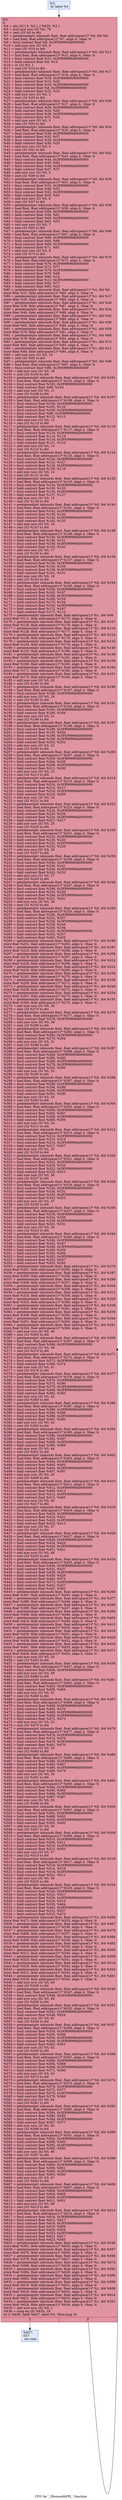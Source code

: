 digraph "CFG for '_Z6smoothPfS_' function" {
	label="CFG for '_Z6smoothPfS_' function";

	Node0x5f5e370 [shape=record,color="#3d50c3ff", style=filled, fillcolor="#b9d0f970",label="{%2:\l  br label %3\l}"];
	Node0x5f5e370 -> Node0x5f5e400;
	Node0x5f5e400 [shape=record,color="#b70d28ff", style=filled, fillcolor="#b70d2870",label="{%3:\l3:                                                \l  %4 = phi i32 [ 0, %2 ], [ %635, %3 ]\l  %5 = mul nuw nsw i32 %4, 70\l  %6 = zext i32 %5 to i64\l  %7 = getelementptr inbounds float, float addrspace(1)* %0, i64 %6\l  %8 = load float, float addrspace(1)* %7, align 4, !tbaa !4\l  %9 = fmul contract float %8, 0x3FE99999A0000000\l  %10 = add nuw nsw i32 %5, 9\l  %11 = zext i32 %10 to i64\l  %12 = getelementptr inbounds float, float addrspace(1)* %0, i64 %11\l  %13 = load float, float addrspace(1)* %12, align 4, !tbaa !4\l  %14 = fmul contract float %13, 0x3FB99999A0000000\l  %15 = fadd contract float %9, %14\l  %16 = or i32 %5, 1\l  %17 = zext i32 %16 to i64\l  %18 = getelementptr inbounds float, float addrspace(1)* %0, i64 %17\l  %19 = load float, float addrspace(1)* %18, align 4, !tbaa !4\l  %20 = fmul contract float %19, 0x3FB99999A0000000\l  %21 = fadd contract float %15, %20\l  %22 = fmul contract float %19, 0x3FE99999A0000000\l  %23 = fmul contract float %8, 0x3FB99999A0000000\l  %24 = fadd contract float %22, %23\l  %25 = add nuw nsw i32 %5, 2\l  %26 = zext i32 %25 to i64\l  %27 = getelementptr inbounds float, float addrspace(1)* %0, i64 %26\l  %28 = load float, float addrspace(1)* %27, align 4, !tbaa !4\l  %29 = fmul contract float %28, 0x3FB99999A0000000\l  %30 = fadd contract float %24, %29\l  %31 = fmul contract float %28, 0x3FE99999A0000000\l  %32 = fadd contract float %31, %20\l  %33 = add nuw nsw i32 %5, 3\l  %34 = zext i32 %33 to i64\l  %35 = getelementptr inbounds float, float addrspace(1)* %0, i64 %34\l  %36 = load float, float addrspace(1)* %35, align 4, !tbaa !4\l  %37 = fmul contract float %36, 0x3FB99999A0000000\l  %38 = fadd contract float %32, %37\l  %39 = fmul contract float %36, 0x3FE99999A0000000\l  %40 = fadd contract float %39, %29\l  %41 = add nuw nsw i32 %5, 4\l  %42 = zext i32 %41 to i64\l  %43 = getelementptr inbounds float, float addrspace(1)* %0, i64 %42\l  %44 = load float, float addrspace(1)* %43, align 4, !tbaa !4\l  %45 = fmul contract float %44, 0x3FB99999A0000000\l  %46 = fadd contract float %40, %45\l  %47 = fmul contract float %44, 0x3FE99999A0000000\l  %48 = fadd contract float %47, %37\l  %49 = add nuw nsw i32 %5, 5\l  %50 = zext i32 %49 to i64\l  %51 = getelementptr inbounds float, float addrspace(1)* %0, i64 %50\l  %52 = load float, float addrspace(1)* %51, align 4, !tbaa !4\l  %53 = fmul contract float %52, 0x3FB99999A0000000\l  %54 = fadd contract float %48, %53\l  %55 = fmul contract float %52, 0x3FE99999A0000000\l  %56 = fadd contract float %55, %45\l  %57 = add nuw nsw i32 %5, 6\l  %58 = zext i32 %57 to i64\l  %59 = getelementptr inbounds float, float addrspace(1)* %0, i64 %58\l  %60 = load float, float addrspace(1)* %59, align 4, !tbaa !4\l  %61 = fmul contract float %60, 0x3FB99999A0000000\l  %62 = fadd contract float %56, %61\l  %63 = fmul contract float %60, 0x3FE99999A0000000\l  %64 = fadd contract float %63, %53\l  %65 = add nuw nsw i32 %5, 7\l  %66 = zext i32 %65 to i64\l  %67 = getelementptr inbounds float, float addrspace(1)* %0, i64 %66\l  %68 = load float, float addrspace(1)* %67, align 4, !tbaa !4\l  %69 = fmul contract float %68, 0x3FB99999A0000000\l  %70 = fadd contract float %64, %69\l  %71 = fmul contract float %68, 0x3FE99999A0000000\l  %72 = fadd contract float %71, %61\l  %73 = add nuw nsw i32 %5, 8\l  %74 = zext i32 %73 to i64\l  %75 = getelementptr inbounds float, float addrspace(1)* %0, i64 %74\l  %76 = load float, float addrspace(1)* %75, align 4, !tbaa !4\l  %77 = fmul contract float %76, 0x3FB99999A0000000\l  %78 = fadd contract float %72, %77\l  %79 = fmul contract float %76, 0x3FE99999A0000000\l  %80 = fadd contract float %79, %69\l  %81 = fadd contract float %80, %14\l  %82 = fmul contract float %13, 0x3FE99999A0000000\l  %83 = fadd contract float %82, %77\l  %84 = fadd contract float %83, %23\l  %85 = getelementptr inbounds float, float addrspace(1)* %1, i64 %6\l  store float %21, float addrspace(1)* %85, align 4, !tbaa !4\l  %86 = getelementptr inbounds float, float addrspace(1)* %1, i64 %17\l  store float %30, float addrspace(1)* %86, align 4, !tbaa !4\l  %87 = getelementptr inbounds float, float addrspace(1)* %1, i64 %26\l  store float %38, float addrspace(1)* %87, align 4, !tbaa !4\l  %88 = getelementptr inbounds float, float addrspace(1)* %1, i64 %34\l  store float %46, float addrspace(1)* %88, align 4, !tbaa !4\l  %89 = getelementptr inbounds float, float addrspace(1)* %1, i64 %42\l  store float %54, float addrspace(1)* %89, align 4, !tbaa !4\l  %90 = getelementptr inbounds float, float addrspace(1)* %1, i64 %50\l  store float %62, float addrspace(1)* %90, align 4, !tbaa !4\l  %91 = getelementptr inbounds float, float addrspace(1)* %1, i64 %58\l  store float %70, float addrspace(1)* %91, align 4, !tbaa !4\l  %92 = getelementptr inbounds float, float addrspace(1)* %1, i64 %66\l  store float %78, float addrspace(1)* %92, align 4, !tbaa !4\l  %93 = getelementptr inbounds float, float addrspace(1)* %1, i64 %74\l  store float %81, float addrspace(1)* %93, align 4, !tbaa !4\l  %94 = getelementptr inbounds float, float addrspace(1)* %1, i64 %11\l  store float %84, float addrspace(1)* %94, align 4, !tbaa !4\l  %95 = add nuw nsw i32 %5, 10\l  %96 = zext i32 %95 to i64\l  %97 = getelementptr inbounds float, float addrspace(1)* %0, i64 %96\l  %98 = load float, float addrspace(1)* %97, align 4, !tbaa !4\l  %99 = fmul contract float %98, 0x3FE99999A0000000\l  %100 = add nuw nsw i32 %5, 19\l  %101 = zext i32 %100 to i64\l  %102 = getelementptr inbounds float, float addrspace(1)* %0, i64 %101\l  %103 = load float, float addrspace(1)* %102, align 4, !tbaa !4\l  %104 = fmul contract float %103, 0x3FB99999A0000000\l  %105 = fadd contract float %99, %104\l  %106 = add nuw nsw i32 %5, 11\l  %107 = zext i32 %106 to i64\l  %108 = getelementptr inbounds float, float addrspace(1)* %0, i64 %107\l  %109 = load float, float addrspace(1)* %108, align 4, !tbaa !4\l  %110 = fmul contract float %109, 0x3FB99999A0000000\l  %111 = fadd contract float %105, %110\l  %112 = fmul contract float %109, 0x3FE99999A0000000\l  %113 = fmul contract float %98, 0x3FB99999A0000000\l  %114 = fadd contract float %112, %113\l  %115 = add nuw nsw i32 %5, 12\l  %116 = zext i32 %115 to i64\l  %117 = getelementptr inbounds float, float addrspace(1)* %0, i64 %116\l  %118 = load float, float addrspace(1)* %117, align 4, !tbaa !4\l  %119 = fmul contract float %118, 0x3FB99999A0000000\l  %120 = fadd contract float %114, %119\l  %121 = fmul contract float %118, 0x3FE99999A0000000\l  %122 = fadd contract float %121, %110\l  %123 = add nuw nsw i32 %5, 13\l  %124 = zext i32 %123 to i64\l  %125 = getelementptr inbounds float, float addrspace(1)* %0, i64 %124\l  %126 = load float, float addrspace(1)* %125, align 4, !tbaa !4\l  %127 = fmul contract float %126, 0x3FB99999A0000000\l  %128 = fadd contract float %122, %127\l  %129 = fmul contract float %126, 0x3FE99999A0000000\l  %130 = fadd contract float %129, %119\l  %131 = add nuw nsw i32 %5, 14\l  %132 = zext i32 %131 to i64\l  %133 = getelementptr inbounds float, float addrspace(1)* %0, i64 %132\l  %134 = load float, float addrspace(1)* %133, align 4, !tbaa !4\l  %135 = fmul contract float %134, 0x3FB99999A0000000\l  %136 = fadd contract float %130, %135\l  %137 = fmul contract float %134, 0x3FE99999A0000000\l  %138 = fadd contract float %137, %127\l  %139 = add nuw nsw i32 %5, 15\l  %140 = zext i32 %139 to i64\l  %141 = getelementptr inbounds float, float addrspace(1)* %0, i64 %140\l  %142 = load float, float addrspace(1)* %141, align 4, !tbaa !4\l  %143 = fmul contract float %142, 0x3FB99999A0000000\l  %144 = fadd contract float %138, %143\l  %145 = fmul contract float %142, 0x3FE99999A0000000\l  %146 = fadd contract float %145, %135\l  %147 = add nuw nsw i32 %5, 16\l  %148 = zext i32 %147 to i64\l  %149 = getelementptr inbounds float, float addrspace(1)* %0, i64 %148\l  %150 = load float, float addrspace(1)* %149, align 4, !tbaa !4\l  %151 = fmul contract float %150, 0x3FB99999A0000000\l  %152 = fadd contract float %146, %151\l  %153 = fmul contract float %150, 0x3FE99999A0000000\l  %154 = fadd contract float %153, %143\l  %155 = add nuw nsw i32 %5, 17\l  %156 = zext i32 %155 to i64\l  %157 = getelementptr inbounds float, float addrspace(1)* %0, i64 %156\l  %158 = load float, float addrspace(1)* %157, align 4, !tbaa !4\l  %159 = fmul contract float %158, 0x3FB99999A0000000\l  %160 = fadd contract float %154, %159\l  %161 = fmul contract float %158, 0x3FE99999A0000000\l  %162 = fadd contract float %161, %151\l  %163 = add nuw nsw i32 %5, 18\l  %164 = zext i32 %163 to i64\l  %165 = getelementptr inbounds float, float addrspace(1)* %0, i64 %164\l  %166 = load float, float addrspace(1)* %165, align 4, !tbaa !4\l  %167 = fmul contract float %166, 0x3FB99999A0000000\l  %168 = fadd contract float %162, %167\l  %169 = fmul contract float %166, 0x3FE99999A0000000\l  %170 = fadd contract float %169, %159\l  %171 = fadd contract float %170, %104\l  %172 = fmul contract float %103, 0x3FE99999A0000000\l  %173 = fadd contract float %172, %167\l  %174 = fadd contract float %173, %113\l  %175 = getelementptr inbounds float, float addrspace(1)* %1, i64 %96\l  store float %111, float addrspace(1)* %175, align 4, !tbaa !4\l  %176 = getelementptr inbounds float, float addrspace(1)* %1, i64 %107\l  store float %120, float addrspace(1)* %176, align 4, !tbaa !4\l  %177 = getelementptr inbounds float, float addrspace(1)* %1, i64 %116\l  store float %128, float addrspace(1)* %177, align 4, !tbaa !4\l  %178 = getelementptr inbounds float, float addrspace(1)* %1, i64 %124\l  store float %136, float addrspace(1)* %178, align 4, !tbaa !4\l  %179 = getelementptr inbounds float, float addrspace(1)* %1, i64 %132\l  store float %144, float addrspace(1)* %179, align 4, !tbaa !4\l  %180 = getelementptr inbounds float, float addrspace(1)* %1, i64 %140\l  store float %152, float addrspace(1)* %180, align 4, !tbaa !4\l  %181 = getelementptr inbounds float, float addrspace(1)* %1, i64 %148\l  store float %160, float addrspace(1)* %181, align 4, !tbaa !4\l  %182 = getelementptr inbounds float, float addrspace(1)* %1, i64 %156\l  store float %168, float addrspace(1)* %182, align 4, !tbaa !4\l  %183 = getelementptr inbounds float, float addrspace(1)* %1, i64 %164\l  store float %171, float addrspace(1)* %183, align 4, !tbaa !4\l  %184 = getelementptr inbounds float, float addrspace(1)* %1, i64 %101\l  store float %174, float addrspace(1)* %184, align 4, !tbaa !4\l  %185 = add nuw nsw i32 %5, 20\l  %186 = zext i32 %185 to i64\l  %187 = getelementptr inbounds float, float addrspace(1)* %0, i64 %186\l  %188 = load float, float addrspace(1)* %187, align 4, !tbaa !4\l  %189 = fmul contract float %188, 0x3FE99999A0000000\l  %190 = add nuw nsw i32 %5, 29\l  %191 = zext i32 %190 to i64\l  %192 = getelementptr inbounds float, float addrspace(1)* %0, i64 %191\l  %193 = load float, float addrspace(1)* %192, align 4, !tbaa !4\l  %194 = fmul contract float %193, 0x3FB99999A0000000\l  %195 = fadd contract float %189, %194\l  %196 = add nuw nsw i32 %5, 21\l  %197 = zext i32 %196 to i64\l  %198 = getelementptr inbounds float, float addrspace(1)* %0, i64 %197\l  %199 = load float, float addrspace(1)* %198, align 4, !tbaa !4\l  %200 = fmul contract float %199, 0x3FB99999A0000000\l  %201 = fadd contract float %195, %200\l  %202 = fmul contract float %199, 0x3FE99999A0000000\l  %203 = fmul contract float %188, 0x3FB99999A0000000\l  %204 = fadd contract float %202, %203\l  %205 = add nuw nsw i32 %5, 22\l  %206 = zext i32 %205 to i64\l  %207 = getelementptr inbounds float, float addrspace(1)* %0, i64 %206\l  %208 = load float, float addrspace(1)* %207, align 4, !tbaa !4\l  %209 = fmul contract float %208, 0x3FB99999A0000000\l  %210 = fadd contract float %204, %209\l  %211 = fmul contract float %208, 0x3FE99999A0000000\l  %212 = fadd contract float %211, %200\l  %213 = add nuw nsw i32 %5, 23\l  %214 = zext i32 %213 to i64\l  %215 = getelementptr inbounds float, float addrspace(1)* %0, i64 %214\l  %216 = load float, float addrspace(1)* %215, align 4, !tbaa !4\l  %217 = fmul contract float %216, 0x3FB99999A0000000\l  %218 = fadd contract float %212, %217\l  %219 = fmul contract float %216, 0x3FE99999A0000000\l  %220 = fadd contract float %219, %209\l  %221 = add nuw nsw i32 %5, 24\l  %222 = zext i32 %221 to i64\l  %223 = getelementptr inbounds float, float addrspace(1)* %0, i64 %222\l  %224 = load float, float addrspace(1)* %223, align 4, !tbaa !4\l  %225 = fmul contract float %224, 0x3FB99999A0000000\l  %226 = fadd contract float %220, %225\l  %227 = fmul contract float %224, 0x3FE99999A0000000\l  %228 = fadd contract float %227, %217\l  %229 = add nuw nsw i32 %5, 25\l  %230 = zext i32 %229 to i64\l  %231 = getelementptr inbounds float, float addrspace(1)* %0, i64 %230\l  %232 = load float, float addrspace(1)* %231, align 4, !tbaa !4\l  %233 = fmul contract float %232, 0x3FB99999A0000000\l  %234 = fadd contract float %228, %233\l  %235 = fmul contract float %232, 0x3FE99999A0000000\l  %236 = fadd contract float %235, %225\l  %237 = add nuw nsw i32 %5, 26\l  %238 = zext i32 %237 to i64\l  %239 = getelementptr inbounds float, float addrspace(1)* %0, i64 %238\l  %240 = load float, float addrspace(1)* %239, align 4, !tbaa !4\l  %241 = fmul contract float %240, 0x3FB99999A0000000\l  %242 = fadd contract float %236, %241\l  %243 = fmul contract float %240, 0x3FE99999A0000000\l  %244 = fadd contract float %243, %233\l  %245 = add nuw nsw i32 %5, 27\l  %246 = zext i32 %245 to i64\l  %247 = getelementptr inbounds float, float addrspace(1)* %0, i64 %246\l  %248 = load float, float addrspace(1)* %247, align 4, !tbaa !4\l  %249 = fmul contract float %248, 0x3FB99999A0000000\l  %250 = fadd contract float %244, %249\l  %251 = fmul contract float %248, 0x3FE99999A0000000\l  %252 = fadd contract float %251, %241\l  %253 = add nuw nsw i32 %5, 28\l  %254 = zext i32 %253 to i64\l  %255 = getelementptr inbounds float, float addrspace(1)* %0, i64 %254\l  %256 = load float, float addrspace(1)* %255, align 4, !tbaa !4\l  %257 = fmul contract float %256, 0x3FB99999A0000000\l  %258 = fadd contract float %252, %257\l  %259 = fmul contract float %256, 0x3FE99999A0000000\l  %260 = fadd contract float %259, %249\l  %261 = fadd contract float %260, %194\l  %262 = fmul contract float %193, 0x3FE99999A0000000\l  %263 = fadd contract float %262, %257\l  %264 = fadd contract float %263, %203\l  %265 = getelementptr inbounds float, float addrspace(1)* %1, i64 %186\l  store float %201, float addrspace(1)* %265, align 4, !tbaa !4\l  %266 = getelementptr inbounds float, float addrspace(1)* %1, i64 %197\l  store float %210, float addrspace(1)* %266, align 4, !tbaa !4\l  %267 = getelementptr inbounds float, float addrspace(1)* %1, i64 %206\l  store float %218, float addrspace(1)* %267, align 4, !tbaa !4\l  %268 = getelementptr inbounds float, float addrspace(1)* %1, i64 %214\l  store float %226, float addrspace(1)* %268, align 4, !tbaa !4\l  %269 = getelementptr inbounds float, float addrspace(1)* %1, i64 %222\l  store float %234, float addrspace(1)* %269, align 4, !tbaa !4\l  %270 = getelementptr inbounds float, float addrspace(1)* %1, i64 %230\l  store float %242, float addrspace(1)* %270, align 4, !tbaa !4\l  %271 = getelementptr inbounds float, float addrspace(1)* %1, i64 %238\l  store float %250, float addrspace(1)* %271, align 4, !tbaa !4\l  %272 = getelementptr inbounds float, float addrspace(1)* %1, i64 %246\l  store float %258, float addrspace(1)* %272, align 4, !tbaa !4\l  %273 = getelementptr inbounds float, float addrspace(1)* %1, i64 %254\l  store float %261, float addrspace(1)* %273, align 4, !tbaa !4\l  %274 = getelementptr inbounds float, float addrspace(1)* %1, i64 %191\l  store float %264, float addrspace(1)* %274, align 4, !tbaa !4\l  %275 = add nuw nsw i32 %5, 30\l  %276 = zext i32 %275 to i64\l  %277 = getelementptr inbounds float, float addrspace(1)* %0, i64 %276\l  %278 = load float, float addrspace(1)* %277, align 4, !tbaa !4\l  %279 = fmul contract float %278, 0x3FE99999A0000000\l  %280 = add nuw nsw i32 %5, 39\l  %281 = zext i32 %280 to i64\l  %282 = getelementptr inbounds float, float addrspace(1)* %0, i64 %281\l  %283 = load float, float addrspace(1)* %282, align 4, !tbaa !4\l  %284 = fmul contract float %283, 0x3FB99999A0000000\l  %285 = fadd contract float %279, %284\l  %286 = add nuw nsw i32 %5, 31\l  %287 = zext i32 %286 to i64\l  %288 = getelementptr inbounds float, float addrspace(1)* %0, i64 %287\l  %289 = load float, float addrspace(1)* %288, align 4, !tbaa !4\l  %290 = fmul contract float %289, 0x3FB99999A0000000\l  %291 = fadd contract float %285, %290\l  %292 = fmul contract float %289, 0x3FE99999A0000000\l  %293 = fmul contract float %278, 0x3FB99999A0000000\l  %294 = fadd contract float %292, %293\l  %295 = add nuw nsw i32 %5, 32\l  %296 = zext i32 %295 to i64\l  %297 = getelementptr inbounds float, float addrspace(1)* %0, i64 %296\l  %298 = load float, float addrspace(1)* %297, align 4, !tbaa !4\l  %299 = fmul contract float %298, 0x3FB99999A0000000\l  %300 = fadd contract float %294, %299\l  %301 = fmul contract float %298, 0x3FE99999A0000000\l  %302 = fadd contract float %301, %290\l  %303 = add nuw nsw i32 %5, 33\l  %304 = zext i32 %303 to i64\l  %305 = getelementptr inbounds float, float addrspace(1)* %0, i64 %304\l  %306 = load float, float addrspace(1)* %305, align 4, !tbaa !4\l  %307 = fmul contract float %306, 0x3FB99999A0000000\l  %308 = fadd contract float %302, %307\l  %309 = fmul contract float %306, 0x3FE99999A0000000\l  %310 = fadd contract float %309, %299\l  %311 = add nuw nsw i32 %5, 34\l  %312 = zext i32 %311 to i64\l  %313 = getelementptr inbounds float, float addrspace(1)* %0, i64 %312\l  %314 = load float, float addrspace(1)* %313, align 4, !tbaa !4\l  %315 = fmul contract float %314, 0x3FB99999A0000000\l  %316 = fadd contract float %310, %315\l  %317 = fmul contract float %314, 0x3FE99999A0000000\l  %318 = fadd contract float %317, %307\l  %319 = add nuw nsw i32 %5, 35\l  %320 = zext i32 %319 to i64\l  %321 = getelementptr inbounds float, float addrspace(1)* %0, i64 %320\l  %322 = load float, float addrspace(1)* %321, align 4, !tbaa !4\l  %323 = fmul contract float %322, 0x3FB99999A0000000\l  %324 = fadd contract float %318, %323\l  %325 = fmul contract float %322, 0x3FE99999A0000000\l  %326 = fadd contract float %325, %315\l  %327 = add nuw nsw i32 %5, 36\l  %328 = zext i32 %327 to i64\l  %329 = getelementptr inbounds float, float addrspace(1)* %0, i64 %328\l  %330 = load float, float addrspace(1)* %329, align 4, !tbaa !4\l  %331 = fmul contract float %330, 0x3FB99999A0000000\l  %332 = fadd contract float %326, %331\l  %333 = fmul contract float %330, 0x3FE99999A0000000\l  %334 = fadd contract float %333, %323\l  %335 = add nuw nsw i32 %5, 37\l  %336 = zext i32 %335 to i64\l  %337 = getelementptr inbounds float, float addrspace(1)* %0, i64 %336\l  %338 = load float, float addrspace(1)* %337, align 4, !tbaa !4\l  %339 = fmul contract float %338, 0x3FB99999A0000000\l  %340 = fadd contract float %334, %339\l  %341 = fmul contract float %338, 0x3FE99999A0000000\l  %342 = fadd contract float %341, %331\l  %343 = add nuw nsw i32 %5, 38\l  %344 = zext i32 %343 to i64\l  %345 = getelementptr inbounds float, float addrspace(1)* %0, i64 %344\l  %346 = load float, float addrspace(1)* %345, align 4, !tbaa !4\l  %347 = fmul contract float %346, 0x3FB99999A0000000\l  %348 = fadd contract float %342, %347\l  %349 = fmul contract float %346, 0x3FE99999A0000000\l  %350 = fadd contract float %349, %339\l  %351 = fadd contract float %350, %284\l  %352 = fmul contract float %283, 0x3FE99999A0000000\l  %353 = fadd contract float %352, %347\l  %354 = fadd contract float %353, %293\l  %355 = getelementptr inbounds float, float addrspace(1)* %1, i64 %276\l  store float %291, float addrspace(1)* %355, align 4, !tbaa !4\l  %356 = getelementptr inbounds float, float addrspace(1)* %1, i64 %287\l  store float %300, float addrspace(1)* %356, align 4, !tbaa !4\l  %357 = getelementptr inbounds float, float addrspace(1)* %1, i64 %296\l  store float %308, float addrspace(1)* %357, align 4, !tbaa !4\l  %358 = getelementptr inbounds float, float addrspace(1)* %1, i64 %304\l  store float %316, float addrspace(1)* %358, align 4, !tbaa !4\l  %359 = getelementptr inbounds float, float addrspace(1)* %1, i64 %312\l  store float %324, float addrspace(1)* %359, align 4, !tbaa !4\l  %360 = getelementptr inbounds float, float addrspace(1)* %1, i64 %320\l  store float %332, float addrspace(1)* %360, align 4, !tbaa !4\l  %361 = getelementptr inbounds float, float addrspace(1)* %1, i64 %328\l  store float %340, float addrspace(1)* %361, align 4, !tbaa !4\l  %362 = getelementptr inbounds float, float addrspace(1)* %1, i64 %336\l  store float %348, float addrspace(1)* %362, align 4, !tbaa !4\l  %363 = getelementptr inbounds float, float addrspace(1)* %1, i64 %344\l  store float %351, float addrspace(1)* %363, align 4, !tbaa !4\l  %364 = getelementptr inbounds float, float addrspace(1)* %1, i64 %281\l  store float %354, float addrspace(1)* %364, align 4, !tbaa !4\l  %365 = add nuw nsw i32 %5, 40\l  %366 = zext i32 %365 to i64\l  %367 = getelementptr inbounds float, float addrspace(1)* %0, i64 %366\l  %368 = load float, float addrspace(1)* %367, align 4, !tbaa !4\l  %369 = fmul contract float %368, 0x3FE99999A0000000\l  %370 = add nuw nsw i32 %5, 49\l  %371 = zext i32 %370 to i64\l  %372 = getelementptr inbounds float, float addrspace(1)* %0, i64 %371\l  %373 = load float, float addrspace(1)* %372, align 4, !tbaa !4\l  %374 = fmul contract float %373, 0x3FB99999A0000000\l  %375 = fadd contract float %369, %374\l  %376 = add nuw nsw i32 %5, 41\l  %377 = zext i32 %376 to i64\l  %378 = getelementptr inbounds float, float addrspace(1)* %0, i64 %377\l  %379 = load float, float addrspace(1)* %378, align 4, !tbaa !4\l  %380 = fmul contract float %379, 0x3FB99999A0000000\l  %381 = fadd contract float %375, %380\l  %382 = fmul contract float %379, 0x3FE99999A0000000\l  %383 = fmul contract float %368, 0x3FB99999A0000000\l  %384 = fadd contract float %382, %383\l  %385 = add nuw nsw i32 %5, 42\l  %386 = zext i32 %385 to i64\l  %387 = getelementptr inbounds float, float addrspace(1)* %0, i64 %386\l  %388 = load float, float addrspace(1)* %387, align 4, !tbaa !4\l  %389 = fmul contract float %388, 0x3FB99999A0000000\l  %390 = fadd contract float %384, %389\l  %391 = fmul contract float %388, 0x3FE99999A0000000\l  %392 = fadd contract float %391, %380\l  %393 = add nuw nsw i32 %5, 43\l  %394 = zext i32 %393 to i64\l  %395 = getelementptr inbounds float, float addrspace(1)* %0, i64 %394\l  %396 = load float, float addrspace(1)* %395, align 4, !tbaa !4\l  %397 = fmul contract float %396, 0x3FB99999A0000000\l  %398 = fadd contract float %392, %397\l  %399 = fmul contract float %396, 0x3FE99999A0000000\l  %400 = fadd contract float %399, %389\l  %401 = add nuw nsw i32 %5, 44\l  %402 = zext i32 %401 to i64\l  %403 = getelementptr inbounds float, float addrspace(1)* %0, i64 %402\l  %404 = load float, float addrspace(1)* %403, align 4, !tbaa !4\l  %405 = fmul contract float %404, 0x3FB99999A0000000\l  %406 = fadd contract float %400, %405\l  %407 = fmul contract float %404, 0x3FE99999A0000000\l  %408 = fadd contract float %407, %397\l  %409 = add nuw nsw i32 %5, 45\l  %410 = zext i32 %409 to i64\l  %411 = getelementptr inbounds float, float addrspace(1)* %0, i64 %410\l  %412 = load float, float addrspace(1)* %411, align 4, !tbaa !4\l  %413 = fmul contract float %412, 0x3FB99999A0000000\l  %414 = fadd contract float %408, %413\l  %415 = fmul contract float %412, 0x3FE99999A0000000\l  %416 = fadd contract float %415, %405\l  %417 = add nuw nsw i32 %5, 46\l  %418 = zext i32 %417 to i64\l  %419 = getelementptr inbounds float, float addrspace(1)* %0, i64 %418\l  %420 = load float, float addrspace(1)* %419, align 4, !tbaa !4\l  %421 = fmul contract float %420, 0x3FB99999A0000000\l  %422 = fadd contract float %416, %421\l  %423 = fmul contract float %420, 0x3FE99999A0000000\l  %424 = fadd contract float %423, %413\l  %425 = add nuw nsw i32 %5, 47\l  %426 = zext i32 %425 to i64\l  %427 = getelementptr inbounds float, float addrspace(1)* %0, i64 %426\l  %428 = load float, float addrspace(1)* %427, align 4, !tbaa !4\l  %429 = fmul contract float %428, 0x3FB99999A0000000\l  %430 = fadd contract float %424, %429\l  %431 = fmul contract float %428, 0x3FE99999A0000000\l  %432 = fadd contract float %431, %421\l  %433 = add nuw nsw i32 %5, 48\l  %434 = zext i32 %433 to i64\l  %435 = getelementptr inbounds float, float addrspace(1)* %0, i64 %434\l  %436 = load float, float addrspace(1)* %435, align 4, !tbaa !4\l  %437 = fmul contract float %436, 0x3FB99999A0000000\l  %438 = fadd contract float %432, %437\l  %439 = fmul contract float %436, 0x3FE99999A0000000\l  %440 = fadd contract float %439, %429\l  %441 = fadd contract float %440, %374\l  %442 = fmul contract float %373, 0x3FE99999A0000000\l  %443 = fadd contract float %442, %437\l  %444 = fadd contract float %443, %383\l  %445 = getelementptr inbounds float, float addrspace(1)* %1, i64 %366\l  store float %381, float addrspace(1)* %445, align 4, !tbaa !4\l  %446 = getelementptr inbounds float, float addrspace(1)* %1, i64 %377\l  store float %390, float addrspace(1)* %446, align 4, !tbaa !4\l  %447 = getelementptr inbounds float, float addrspace(1)* %1, i64 %386\l  store float %398, float addrspace(1)* %447, align 4, !tbaa !4\l  %448 = getelementptr inbounds float, float addrspace(1)* %1, i64 %394\l  store float %406, float addrspace(1)* %448, align 4, !tbaa !4\l  %449 = getelementptr inbounds float, float addrspace(1)* %1, i64 %402\l  store float %414, float addrspace(1)* %449, align 4, !tbaa !4\l  %450 = getelementptr inbounds float, float addrspace(1)* %1, i64 %410\l  store float %422, float addrspace(1)* %450, align 4, !tbaa !4\l  %451 = getelementptr inbounds float, float addrspace(1)* %1, i64 %418\l  store float %430, float addrspace(1)* %451, align 4, !tbaa !4\l  %452 = getelementptr inbounds float, float addrspace(1)* %1, i64 %426\l  store float %438, float addrspace(1)* %452, align 4, !tbaa !4\l  %453 = getelementptr inbounds float, float addrspace(1)* %1, i64 %434\l  store float %441, float addrspace(1)* %453, align 4, !tbaa !4\l  %454 = getelementptr inbounds float, float addrspace(1)* %1, i64 %371\l  store float %444, float addrspace(1)* %454, align 4, !tbaa !4\l  %455 = add nuw nsw i32 %5, 50\l  %456 = zext i32 %455 to i64\l  %457 = getelementptr inbounds float, float addrspace(1)* %0, i64 %456\l  %458 = load float, float addrspace(1)* %457, align 4, !tbaa !4\l  %459 = fmul contract float %458, 0x3FE99999A0000000\l  %460 = add nuw nsw i32 %5, 59\l  %461 = zext i32 %460 to i64\l  %462 = getelementptr inbounds float, float addrspace(1)* %0, i64 %461\l  %463 = load float, float addrspace(1)* %462, align 4, !tbaa !4\l  %464 = fmul contract float %463, 0x3FB99999A0000000\l  %465 = fadd contract float %459, %464\l  %466 = add nuw nsw i32 %5, 51\l  %467 = zext i32 %466 to i64\l  %468 = getelementptr inbounds float, float addrspace(1)* %0, i64 %467\l  %469 = load float, float addrspace(1)* %468, align 4, !tbaa !4\l  %470 = fmul contract float %469, 0x3FB99999A0000000\l  %471 = fadd contract float %465, %470\l  %472 = fmul contract float %469, 0x3FE99999A0000000\l  %473 = fmul contract float %458, 0x3FB99999A0000000\l  %474 = fadd contract float %472, %473\l  %475 = add nuw nsw i32 %5, 52\l  %476 = zext i32 %475 to i64\l  %477 = getelementptr inbounds float, float addrspace(1)* %0, i64 %476\l  %478 = load float, float addrspace(1)* %477, align 4, !tbaa !4\l  %479 = fmul contract float %478, 0x3FB99999A0000000\l  %480 = fadd contract float %474, %479\l  %481 = fmul contract float %478, 0x3FE99999A0000000\l  %482 = fadd contract float %481, %470\l  %483 = add nuw nsw i32 %5, 53\l  %484 = zext i32 %483 to i64\l  %485 = getelementptr inbounds float, float addrspace(1)* %0, i64 %484\l  %486 = load float, float addrspace(1)* %485, align 4, !tbaa !4\l  %487 = fmul contract float %486, 0x3FB99999A0000000\l  %488 = fadd contract float %482, %487\l  %489 = fmul contract float %486, 0x3FE99999A0000000\l  %490 = fadd contract float %489, %479\l  %491 = add nuw nsw i32 %5, 54\l  %492 = zext i32 %491 to i64\l  %493 = getelementptr inbounds float, float addrspace(1)* %0, i64 %492\l  %494 = load float, float addrspace(1)* %493, align 4, !tbaa !4\l  %495 = fmul contract float %494, 0x3FB99999A0000000\l  %496 = fadd contract float %490, %495\l  %497 = fmul contract float %494, 0x3FE99999A0000000\l  %498 = fadd contract float %497, %487\l  %499 = add nuw nsw i32 %5, 55\l  %500 = zext i32 %499 to i64\l  %501 = getelementptr inbounds float, float addrspace(1)* %0, i64 %500\l  %502 = load float, float addrspace(1)* %501, align 4, !tbaa !4\l  %503 = fmul contract float %502, 0x3FB99999A0000000\l  %504 = fadd contract float %498, %503\l  %505 = fmul contract float %502, 0x3FE99999A0000000\l  %506 = fadd contract float %505, %495\l  %507 = add nuw nsw i32 %5, 56\l  %508 = zext i32 %507 to i64\l  %509 = getelementptr inbounds float, float addrspace(1)* %0, i64 %508\l  %510 = load float, float addrspace(1)* %509, align 4, !tbaa !4\l  %511 = fmul contract float %510, 0x3FB99999A0000000\l  %512 = fadd contract float %506, %511\l  %513 = fmul contract float %510, 0x3FE99999A0000000\l  %514 = fadd contract float %513, %503\l  %515 = add nuw nsw i32 %5, 57\l  %516 = zext i32 %515 to i64\l  %517 = getelementptr inbounds float, float addrspace(1)* %0, i64 %516\l  %518 = load float, float addrspace(1)* %517, align 4, !tbaa !4\l  %519 = fmul contract float %518, 0x3FB99999A0000000\l  %520 = fadd contract float %514, %519\l  %521 = fmul contract float %518, 0x3FE99999A0000000\l  %522 = fadd contract float %521, %511\l  %523 = add nuw nsw i32 %5, 58\l  %524 = zext i32 %523 to i64\l  %525 = getelementptr inbounds float, float addrspace(1)* %0, i64 %524\l  %526 = load float, float addrspace(1)* %525, align 4, !tbaa !4\l  %527 = fmul contract float %526, 0x3FB99999A0000000\l  %528 = fadd contract float %522, %527\l  %529 = fmul contract float %526, 0x3FE99999A0000000\l  %530 = fadd contract float %529, %519\l  %531 = fadd contract float %530, %464\l  %532 = fmul contract float %463, 0x3FE99999A0000000\l  %533 = fadd contract float %532, %527\l  %534 = fadd contract float %533, %473\l  %535 = getelementptr inbounds float, float addrspace(1)* %1, i64 %456\l  store float %471, float addrspace(1)* %535, align 4, !tbaa !4\l  %536 = getelementptr inbounds float, float addrspace(1)* %1, i64 %467\l  store float %480, float addrspace(1)* %536, align 4, !tbaa !4\l  %537 = getelementptr inbounds float, float addrspace(1)* %1, i64 %476\l  store float %488, float addrspace(1)* %537, align 4, !tbaa !4\l  %538 = getelementptr inbounds float, float addrspace(1)* %1, i64 %484\l  store float %496, float addrspace(1)* %538, align 4, !tbaa !4\l  %539 = getelementptr inbounds float, float addrspace(1)* %1, i64 %492\l  store float %504, float addrspace(1)* %539, align 4, !tbaa !4\l  %540 = getelementptr inbounds float, float addrspace(1)* %1, i64 %500\l  store float %512, float addrspace(1)* %540, align 4, !tbaa !4\l  %541 = getelementptr inbounds float, float addrspace(1)* %1, i64 %508\l  store float %520, float addrspace(1)* %541, align 4, !tbaa !4\l  %542 = getelementptr inbounds float, float addrspace(1)* %1, i64 %516\l  store float %528, float addrspace(1)* %542, align 4, !tbaa !4\l  %543 = getelementptr inbounds float, float addrspace(1)* %1, i64 %524\l  store float %531, float addrspace(1)* %543, align 4, !tbaa !4\l  %544 = getelementptr inbounds float, float addrspace(1)* %1, i64 %461\l  store float %534, float addrspace(1)* %544, align 4, !tbaa !4\l  %545 = add nuw nsw i32 %5, 60\l  %546 = zext i32 %545 to i64\l  %547 = getelementptr inbounds float, float addrspace(1)* %0, i64 %546\l  %548 = load float, float addrspace(1)* %547, align 4, !tbaa !4\l  %549 = fmul contract float %548, 0x3FE99999A0000000\l  %550 = add nuw nsw i32 %5, 69\l  %551 = zext i32 %550 to i64\l  %552 = getelementptr inbounds float, float addrspace(1)* %0, i64 %551\l  %553 = load float, float addrspace(1)* %552, align 4, !tbaa !4\l  %554 = fmul contract float %553, 0x3FB99999A0000000\l  %555 = fadd contract float %549, %554\l  %556 = add nuw nsw i32 %5, 61\l  %557 = zext i32 %556 to i64\l  %558 = getelementptr inbounds float, float addrspace(1)* %0, i64 %557\l  %559 = load float, float addrspace(1)* %558, align 4, !tbaa !4\l  %560 = fmul contract float %559, 0x3FB99999A0000000\l  %561 = fadd contract float %555, %560\l  %562 = fmul contract float %559, 0x3FE99999A0000000\l  %563 = fmul contract float %548, 0x3FB99999A0000000\l  %564 = fadd contract float %562, %563\l  %565 = add nuw nsw i32 %5, 62\l  %566 = zext i32 %565 to i64\l  %567 = getelementptr inbounds float, float addrspace(1)* %0, i64 %566\l  %568 = load float, float addrspace(1)* %567, align 4, !tbaa !4\l  %569 = fmul contract float %568, 0x3FB99999A0000000\l  %570 = fadd contract float %564, %569\l  %571 = fmul contract float %568, 0x3FE99999A0000000\l  %572 = fadd contract float %571, %560\l  %573 = add nuw nsw i32 %5, 63\l  %574 = zext i32 %573 to i64\l  %575 = getelementptr inbounds float, float addrspace(1)* %0, i64 %574\l  %576 = load float, float addrspace(1)* %575, align 4, !tbaa !4\l  %577 = fmul contract float %576, 0x3FB99999A0000000\l  %578 = fadd contract float %572, %577\l  %579 = fmul contract float %576, 0x3FE99999A0000000\l  %580 = fadd contract float %579, %569\l  %581 = add nuw nsw i32 %5, 64\l  %582 = zext i32 %581 to i64\l  %583 = getelementptr inbounds float, float addrspace(1)* %0, i64 %582\l  %584 = load float, float addrspace(1)* %583, align 4, !tbaa !4\l  %585 = fmul contract float %584, 0x3FB99999A0000000\l  %586 = fadd contract float %580, %585\l  %587 = fmul contract float %584, 0x3FE99999A0000000\l  %588 = fadd contract float %587, %577\l  %589 = add nuw nsw i32 %5, 65\l  %590 = zext i32 %589 to i64\l  %591 = getelementptr inbounds float, float addrspace(1)* %0, i64 %590\l  %592 = load float, float addrspace(1)* %591, align 4, !tbaa !4\l  %593 = fmul contract float %592, 0x3FB99999A0000000\l  %594 = fadd contract float %588, %593\l  %595 = fmul contract float %592, 0x3FE99999A0000000\l  %596 = fadd contract float %595, %585\l  %597 = add nuw nsw i32 %5, 66\l  %598 = zext i32 %597 to i64\l  %599 = getelementptr inbounds float, float addrspace(1)* %0, i64 %598\l  %600 = load float, float addrspace(1)* %599, align 4, !tbaa !4\l  %601 = fmul contract float %600, 0x3FB99999A0000000\l  %602 = fadd contract float %596, %601\l  %603 = fmul contract float %600, 0x3FE99999A0000000\l  %604 = fadd contract float %603, %593\l  %605 = add nuw nsw i32 %5, 67\l  %606 = zext i32 %605 to i64\l  %607 = getelementptr inbounds float, float addrspace(1)* %0, i64 %606\l  %608 = load float, float addrspace(1)* %607, align 4, !tbaa !4\l  %609 = fmul contract float %608, 0x3FB99999A0000000\l  %610 = fadd contract float %604, %609\l  %611 = fmul contract float %608, 0x3FE99999A0000000\l  %612 = fadd contract float %611, %601\l  %613 = add nuw nsw i32 %5, 68\l  %614 = zext i32 %613 to i64\l  %615 = getelementptr inbounds float, float addrspace(1)* %0, i64 %614\l  %616 = load float, float addrspace(1)* %615, align 4, !tbaa !4\l  %617 = fmul contract float %616, 0x3FB99999A0000000\l  %618 = fadd contract float %612, %617\l  %619 = fmul contract float %616, 0x3FE99999A0000000\l  %620 = fadd contract float %619, %609\l  %621 = fadd contract float %620, %554\l  %622 = fmul contract float %553, 0x3FE99999A0000000\l  %623 = fadd contract float %622, %617\l  %624 = fadd contract float %623, %563\l  %625 = getelementptr inbounds float, float addrspace(1)* %1, i64 %546\l  store float %561, float addrspace(1)* %625, align 4, !tbaa !4\l  %626 = getelementptr inbounds float, float addrspace(1)* %1, i64 %557\l  store float %570, float addrspace(1)* %626, align 4, !tbaa !4\l  %627 = getelementptr inbounds float, float addrspace(1)* %1, i64 %566\l  store float %578, float addrspace(1)* %627, align 4, !tbaa !4\l  %628 = getelementptr inbounds float, float addrspace(1)* %1, i64 %574\l  store float %586, float addrspace(1)* %628, align 4, !tbaa !4\l  %629 = getelementptr inbounds float, float addrspace(1)* %1, i64 %582\l  store float %594, float addrspace(1)* %629, align 4, !tbaa !4\l  %630 = getelementptr inbounds float, float addrspace(1)* %1, i64 %590\l  store float %602, float addrspace(1)* %630, align 4, !tbaa !4\l  %631 = getelementptr inbounds float, float addrspace(1)* %1, i64 %598\l  store float %610, float addrspace(1)* %631, align 4, !tbaa !4\l  %632 = getelementptr inbounds float, float addrspace(1)* %1, i64 %606\l  store float %618, float addrspace(1)* %632, align 4, !tbaa !4\l  %633 = getelementptr inbounds float, float addrspace(1)* %1, i64 %614\l  store float %621, float addrspace(1)* %633, align 4, !tbaa !4\l  %634 = getelementptr inbounds float, float addrspace(1)* %1, i64 %551\l  store float %624, float addrspace(1)* %634, align 4, !tbaa !4\l  %635 = add nuw nsw i32 %4, 1\l  %636 = icmp eq i32 %635, 18\l  br i1 %636, label %637, label %3, !llvm.loop !8\l|{<s0>T|<s1>F}}"];
	Node0x5f5e400:s0 -> Node0x5f7f620;
	Node0x5f5e400:s1 -> Node0x5f5e400;
	Node0x5f7f620 [shape=record,color="#3d50c3ff", style=filled, fillcolor="#b9d0f970",label="{%637:\l637:                                              \l  ret void\l}"];
}
